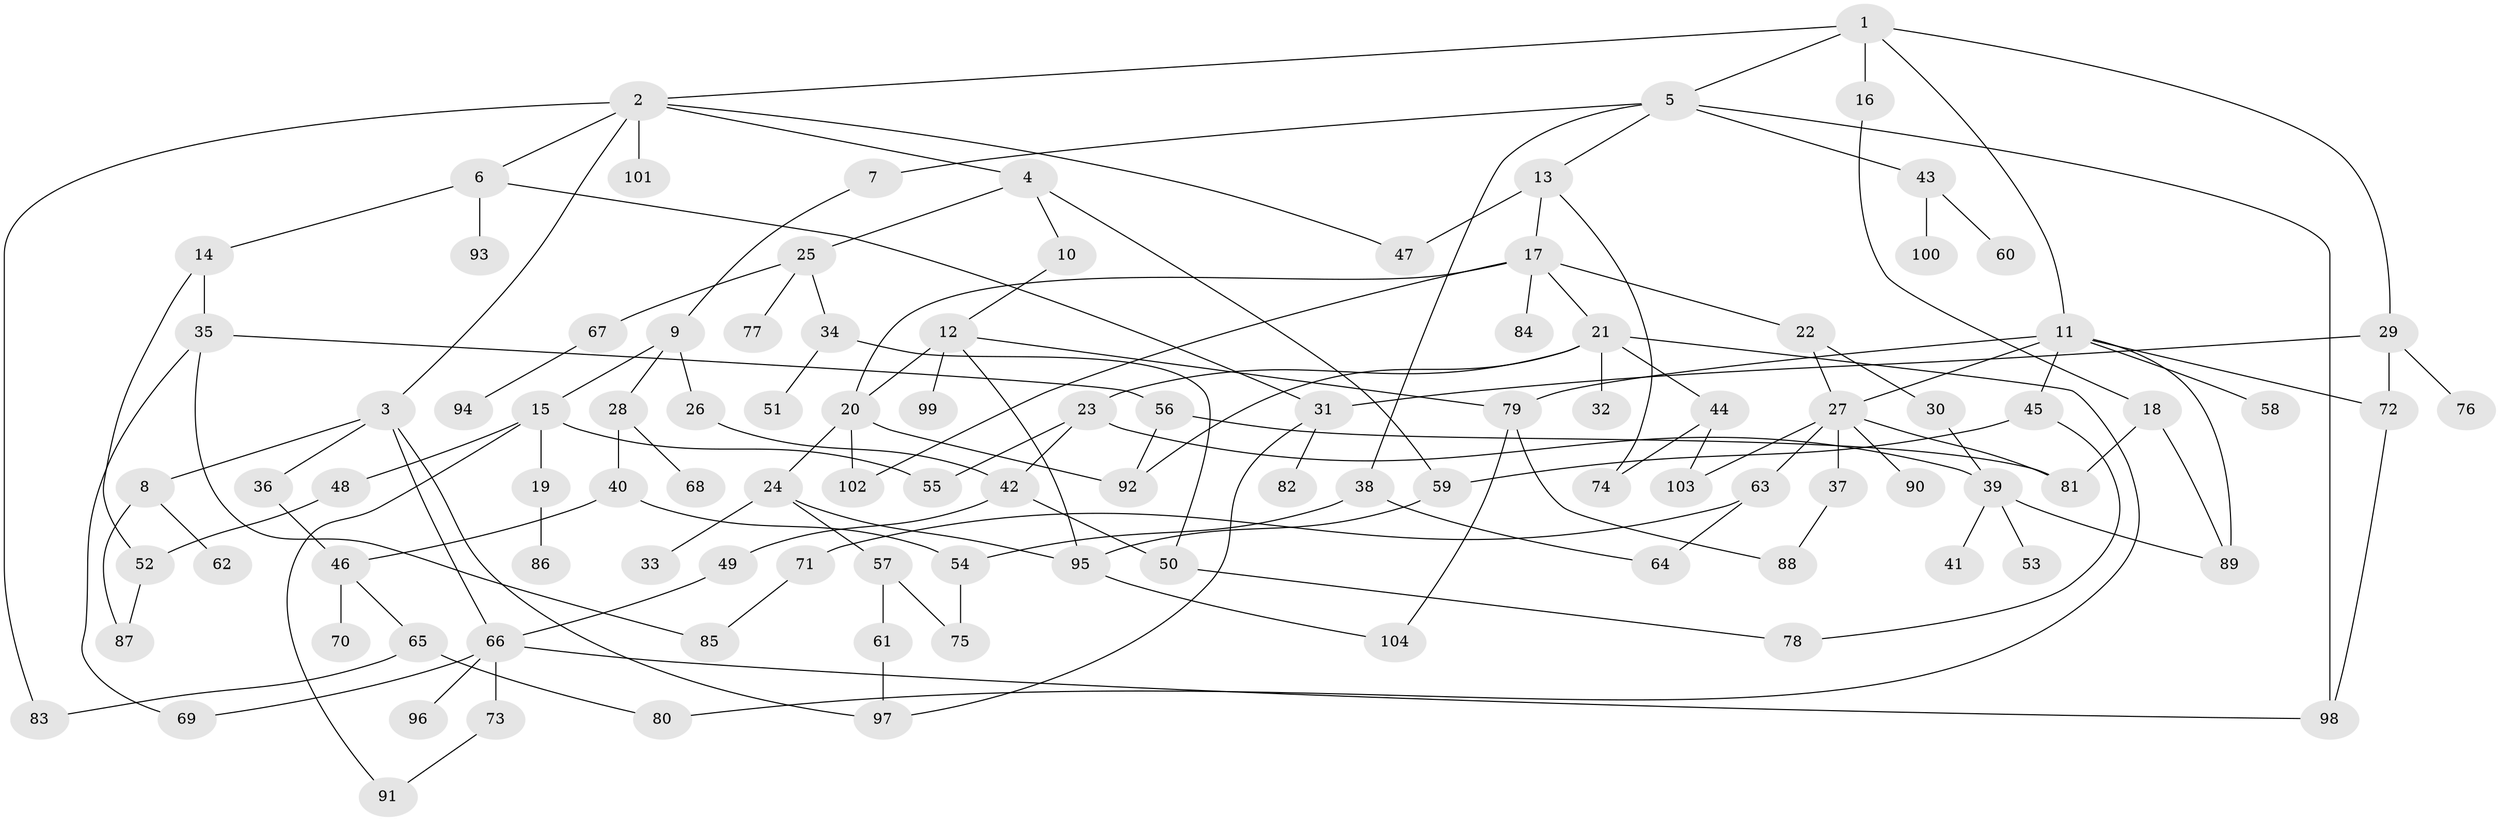 // coarse degree distribution, {7: 0.09615384615384616, 11: 0.019230769230769232, 9: 0.038461538461538464, 3: 0.2692307692307692, 4: 0.07692307692307693, 5: 0.038461538461538464, 8: 0.019230769230769232, 2: 0.15384615384615385, 6: 0.019230769230769232, 1: 0.2692307692307692}
// Generated by graph-tools (version 1.1) at 2025/17/03/04/25 18:17:02]
// undirected, 104 vertices, 144 edges
graph export_dot {
graph [start="1"]
  node [color=gray90,style=filled];
  1;
  2;
  3;
  4;
  5;
  6;
  7;
  8;
  9;
  10;
  11;
  12;
  13;
  14;
  15;
  16;
  17;
  18;
  19;
  20;
  21;
  22;
  23;
  24;
  25;
  26;
  27;
  28;
  29;
  30;
  31;
  32;
  33;
  34;
  35;
  36;
  37;
  38;
  39;
  40;
  41;
  42;
  43;
  44;
  45;
  46;
  47;
  48;
  49;
  50;
  51;
  52;
  53;
  54;
  55;
  56;
  57;
  58;
  59;
  60;
  61;
  62;
  63;
  64;
  65;
  66;
  67;
  68;
  69;
  70;
  71;
  72;
  73;
  74;
  75;
  76;
  77;
  78;
  79;
  80;
  81;
  82;
  83;
  84;
  85;
  86;
  87;
  88;
  89;
  90;
  91;
  92;
  93;
  94;
  95;
  96;
  97;
  98;
  99;
  100;
  101;
  102;
  103;
  104;
  1 -- 2;
  1 -- 5;
  1 -- 11;
  1 -- 16;
  1 -- 29;
  2 -- 3;
  2 -- 4;
  2 -- 6;
  2 -- 101;
  2 -- 47;
  2 -- 83;
  3 -- 8;
  3 -- 36;
  3 -- 66;
  3 -- 97;
  4 -- 10;
  4 -- 25;
  4 -- 59;
  5 -- 7;
  5 -- 13;
  5 -- 38;
  5 -- 43;
  5 -- 98;
  6 -- 14;
  6 -- 31;
  6 -- 93;
  7 -- 9;
  8 -- 62;
  8 -- 87;
  9 -- 15;
  9 -- 26;
  9 -- 28;
  10 -- 12;
  11 -- 45;
  11 -- 58;
  11 -- 79;
  11 -- 89;
  11 -- 72;
  11 -- 27;
  12 -- 20;
  12 -- 95;
  12 -- 99;
  12 -- 79;
  13 -- 17;
  13 -- 47;
  13 -- 74;
  14 -- 35;
  14 -- 52;
  15 -- 19;
  15 -- 48;
  15 -- 91;
  15 -- 55;
  16 -- 18;
  17 -- 21;
  17 -- 22;
  17 -- 84;
  17 -- 20;
  17 -- 102;
  18 -- 81;
  18 -- 89;
  19 -- 86;
  20 -- 24;
  20 -- 102;
  20 -- 92;
  21 -- 23;
  21 -- 32;
  21 -- 44;
  21 -- 92;
  21 -- 80;
  22 -- 27;
  22 -- 30;
  23 -- 55;
  23 -- 39;
  23 -- 42;
  24 -- 33;
  24 -- 57;
  24 -- 95;
  25 -- 34;
  25 -- 67;
  25 -- 77;
  26 -- 42;
  27 -- 37;
  27 -- 63;
  27 -- 90;
  27 -- 103;
  27 -- 81;
  28 -- 40;
  28 -- 68;
  29 -- 72;
  29 -- 76;
  29 -- 31;
  30 -- 39;
  31 -- 82;
  31 -- 97;
  34 -- 51;
  34 -- 50;
  35 -- 56;
  35 -- 85;
  35 -- 69;
  36 -- 46;
  37 -- 88;
  38 -- 64;
  38 -- 54;
  39 -- 41;
  39 -- 53;
  39 -- 89;
  40 -- 46;
  40 -- 54;
  42 -- 49;
  42 -- 50;
  43 -- 60;
  43 -- 100;
  44 -- 103;
  44 -- 74;
  45 -- 59;
  45 -- 78;
  46 -- 65;
  46 -- 70;
  48 -- 52;
  49 -- 66;
  50 -- 78;
  52 -- 87;
  54 -- 75;
  56 -- 81;
  56 -- 92;
  57 -- 61;
  57 -- 75;
  59 -- 95;
  61 -- 97;
  63 -- 71;
  63 -- 64;
  65 -- 80;
  65 -- 83;
  66 -- 69;
  66 -- 73;
  66 -- 96;
  66 -- 98;
  67 -- 94;
  71 -- 85;
  72 -- 98;
  73 -- 91;
  79 -- 104;
  79 -- 88;
  95 -- 104;
}
